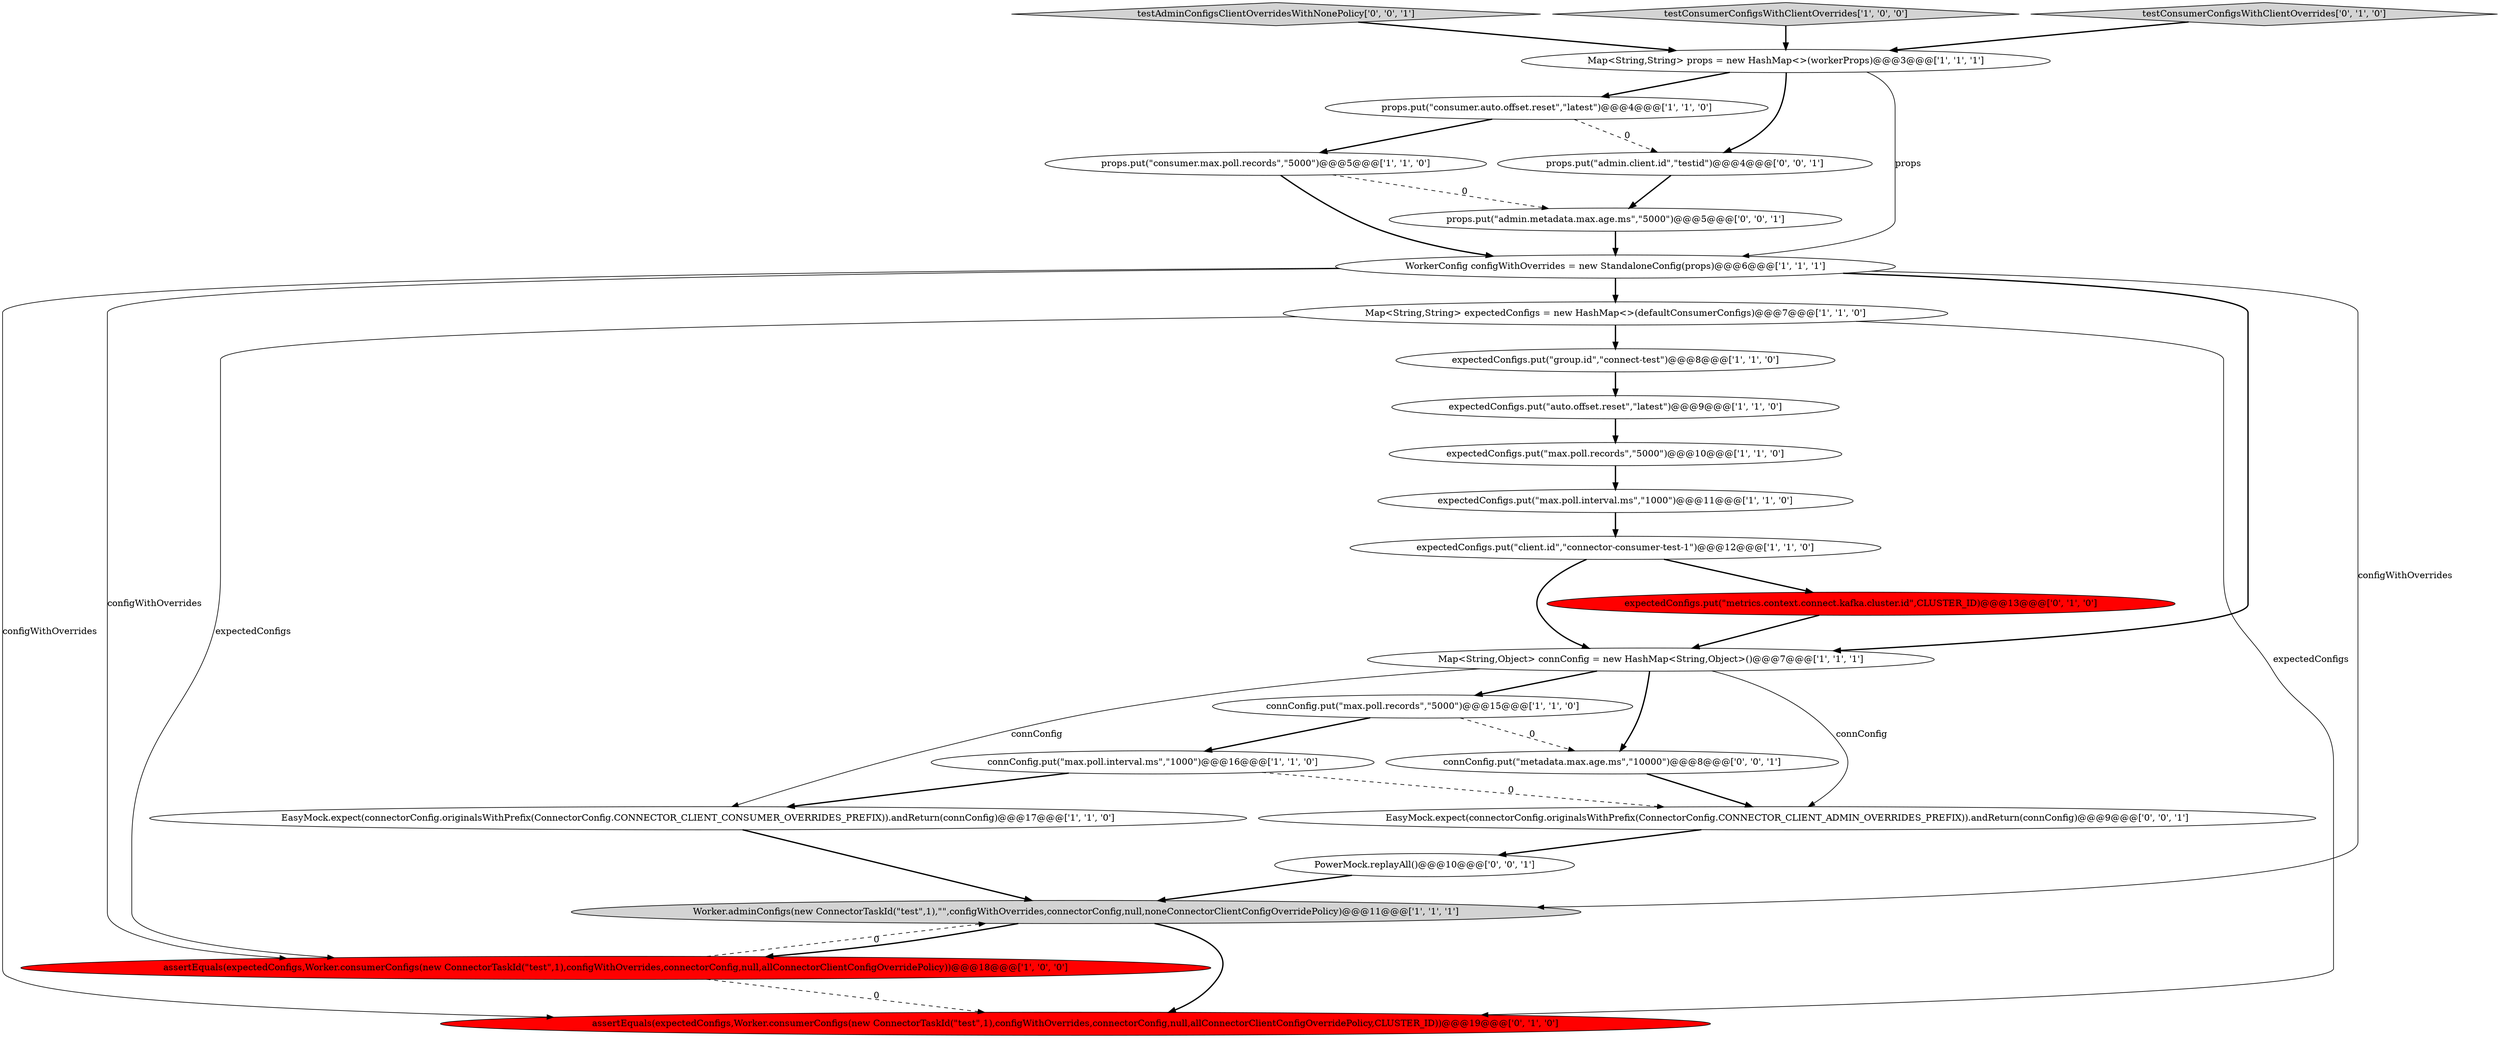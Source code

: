 digraph {
4 [style = filled, label = "props.put(\"consumer.auto.offset.reset\",\"latest\")@@@4@@@['1', '1', '0']", fillcolor = white, shape = ellipse image = "AAA0AAABBB1BBB"];
22 [style = filled, label = "testAdminConfigsClientOverridesWithNonePolicy['0', '0', '1']", fillcolor = lightgray, shape = diamond image = "AAA0AAABBB3BBB"];
20 [style = filled, label = "connConfig.put(\"metadata.max.age.ms\",\"10000\")@@@8@@@['0', '0', '1']", fillcolor = white, shape = ellipse image = "AAA0AAABBB3BBB"];
1 [style = filled, label = "expectedConfigs.put(\"client.id\",\"connector-consumer-test-1\")@@@12@@@['1', '1', '0']", fillcolor = white, shape = ellipse image = "AAA0AAABBB1BBB"];
19 [style = filled, label = "expectedConfigs.put(\"metrics.context.connect.kafka.cluster.id\",CLUSTER_ID)@@@13@@@['0', '1', '0']", fillcolor = red, shape = ellipse image = "AAA1AAABBB2BBB"];
11 [style = filled, label = "expectedConfigs.put(\"max.poll.interval.ms\",\"1000\")@@@11@@@['1', '1', '0']", fillcolor = white, shape = ellipse image = "AAA0AAABBB1BBB"];
16 [style = filled, label = "Map<String,Object> connConfig = new HashMap<String,Object>()@@@7@@@['1', '1', '1']", fillcolor = white, shape = ellipse image = "AAA0AAABBB1BBB"];
10 [style = filled, label = "WorkerConfig configWithOverrides = new StandaloneConfig(props)@@@6@@@['1', '1', '1']", fillcolor = white, shape = ellipse image = "AAA0AAABBB1BBB"];
21 [style = filled, label = "props.put(\"admin.metadata.max.age.ms\",\"5000\")@@@5@@@['0', '0', '1']", fillcolor = white, shape = ellipse image = "AAA0AAABBB3BBB"];
9 [style = filled, label = "connConfig.put(\"max.poll.records\",\"5000\")@@@15@@@['1', '1', '0']", fillcolor = white, shape = ellipse image = "AAA0AAABBB1BBB"];
6 [style = filled, label = "props.put(\"consumer.max.poll.records\",\"5000\")@@@5@@@['1', '1', '0']", fillcolor = white, shape = ellipse image = "AAA0AAABBB1BBB"];
24 [style = filled, label = "EasyMock.expect(connectorConfig.originalsWithPrefix(ConnectorConfig.CONNECTOR_CLIENT_ADMIN_OVERRIDES_PREFIX)).andReturn(connConfig)@@@9@@@['0', '0', '1']", fillcolor = white, shape = ellipse image = "AAA0AAABBB3BBB"];
13 [style = filled, label = "EasyMock.expect(connectorConfig.originalsWithPrefix(ConnectorConfig.CONNECTOR_CLIENT_CONSUMER_OVERRIDES_PREFIX)).andReturn(connConfig)@@@17@@@['1', '1', '0']", fillcolor = white, shape = ellipse image = "AAA0AAABBB1BBB"];
8 [style = filled, label = "assertEquals(expectedConfigs,Worker.consumerConfigs(new ConnectorTaskId(\"test\",1),configWithOverrides,connectorConfig,null,allConnectorClientConfigOverridePolicy))@@@18@@@['1', '0', '0']", fillcolor = red, shape = ellipse image = "AAA1AAABBB1BBB"];
3 [style = filled, label = "Worker.adminConfigs(new ConnectorTaskId(\"test\",1),\"\",configWithOverrides,connectorConfig,null,noneConnectorClientConfigOverridePolicy)@@@11@@@['1', '1', '1']", fillcolor = lightgray, shape = ellipse image = "AAA0AAABBB1BBB"];
12 [style = filled, label = "connConfig.put(\"max.poll.interval.ms\",\"1000\")@@@16@@@['1', '1', '0']", fillcolor = white, shape = ellipse image = "AAA0AAABBB1BBB"];
2 [style = filled, label = "Map<String,String> props = new HashMap<>(workerProps)@@@3@@@['1', '1', '1']", fillcolor = white, shape = ellipse image = "AAA0AAABBB1BBB"];
25 [style = filled, label = "PowerMock.replayAll()@@@10@@@['0', '0', '1']", fillcolor = white, shape = ellipse image = "AAA0AAABBB3BBB"];
15 [style = filled, label = "testConsumerConfigsWithClientOverrides['1', '0', '0']", fillcolor = lightgray, shape = diamond image = "AAA0AAABBB1BBB"];
5 [style = filled, label = "expectedConfigs.put(\"auto.offset.reset\",\"latest\")@@@9@@@['1', '1', '0']", fillcolor = white, shape = ellipse image = "AAA0AAABBB1BBB"];
7 [style = filled, label = "expectedConfigs.put(\"group.id\",\"connect-test\")@@@8@@@['1', '1', '0']", fillcolor = white, shape = ellipse image = "AAA0AAABBB1BBB"];
14 [style = filled, label = "Map<String,String> expectedConfigs = new HashMap<>(defaultConsumerConfigs)@@@7@@@['1', '1', '0']", fillcolor = white, shape = ellipse image = "AAA0AAABBB1BBB"];
23 [style = filled, label = "props.put(\"admin.client.id\",\"testid\")@@@4@@@['0', '0', '1']", fillcolor = white, shape = ellipse image = "AAA0AAABBB3BBB"];
0 [style = filled, label = "expectedConfigs.put(\"max.poll.records\",\"5000\")@@@10@@@['1', '1', '0']", fillcolor = white, shape = ellipse image = "AAA0AAABBB1BBB"];
18 [style = filled, label = "assertEquals(expectedConfigs,Worker.consumerConfigs(new ConnectorTaskId(\"test\",1),configWithOverrides,connectorConfig,null,allConnectorClientConfigOverridePolicy,CLUSTER_ID))@@@19@@@['0', '1', '0']", fillcolor = red, shape = ellipse image = "AAA1AAABBB2BBB"];
17 [style = filled, label = "testConsumerConfigsWithClientOverrides['0', '1', '0']", fillcolor = lightgray, shape = diamond image = "AAA0AAABBB2BBB"];
9->20 [style = dashed, label="0"];
6->21 [style = dashed, label="0"];
21->10 [style = bold, label=""];
15->2 [style = bold, label=""];
22->2 [style = bold, label=""];
10->14 [style = bold, label=""];
4->6 [style = bold, label=""];
11->1 [style = bold, label=""];
16->13 [style = solid, label="connConfig"];
14->8 [style = solid, label="expectedConfigs"];
25->3 [style = bold, label=""];
8->3 [style = dashed, label="0"];
14->18 [style = solid, label="expectedConfigs"];
0->11 [style = bold, label=""];
2->10 [style = solid, label="props"];
2->4 [style = bold, label=""];
10->18 [style = solid, label="configWithOverrides"];
19->16 [style = bold, label=""];
14->7 [style = bold, label=""];
3->18 [style = bold, label=""];
2->23 [style = bold, label=""];
12->13 [style = bold, label=""];
7->5 [style = bold, label=""];
13->3 [style = bold, label=""];
5->0 [style = bold, label=""];
17->2 [style = bold, label=""];
23->21 [style = bold, label=""];
10->16 [style = bold, label=""];
1->16 [style = bold, label=""];
10->8 [style = solid, label="configWithOverrides"];
24->25 [style = bold, label=""];
3->8 [style = bold, label=""];
6->10 [style = bold, label=""];
10->3 [style = solid, label="configWithOverrides"];
12->24 [style = dashed, label="0"];
8->18 [style = dashed, label="0"];
9->12 [style = bold, label=""];
1->19 [style = bold, label=""];
20->24 [style = bold, label=""];
16->24 [style = solid, label="connConfig"];
16->20 [style = bold, label=""];
4->23 [style = dashed, label="0"];
16->9 [style = bold, label=""];
}

